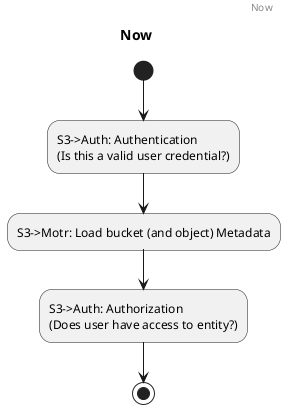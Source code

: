 @startuml
header Now
title Now
(*) --> S3->Auth: Authentication\n(Is this a valid user credential?)
--> "S3->Motr: Load bucket (and object) Metadata"
--> "S3->Auth: Authorization\n(Does user have access to entity?)"
 --> (*)
@enduml